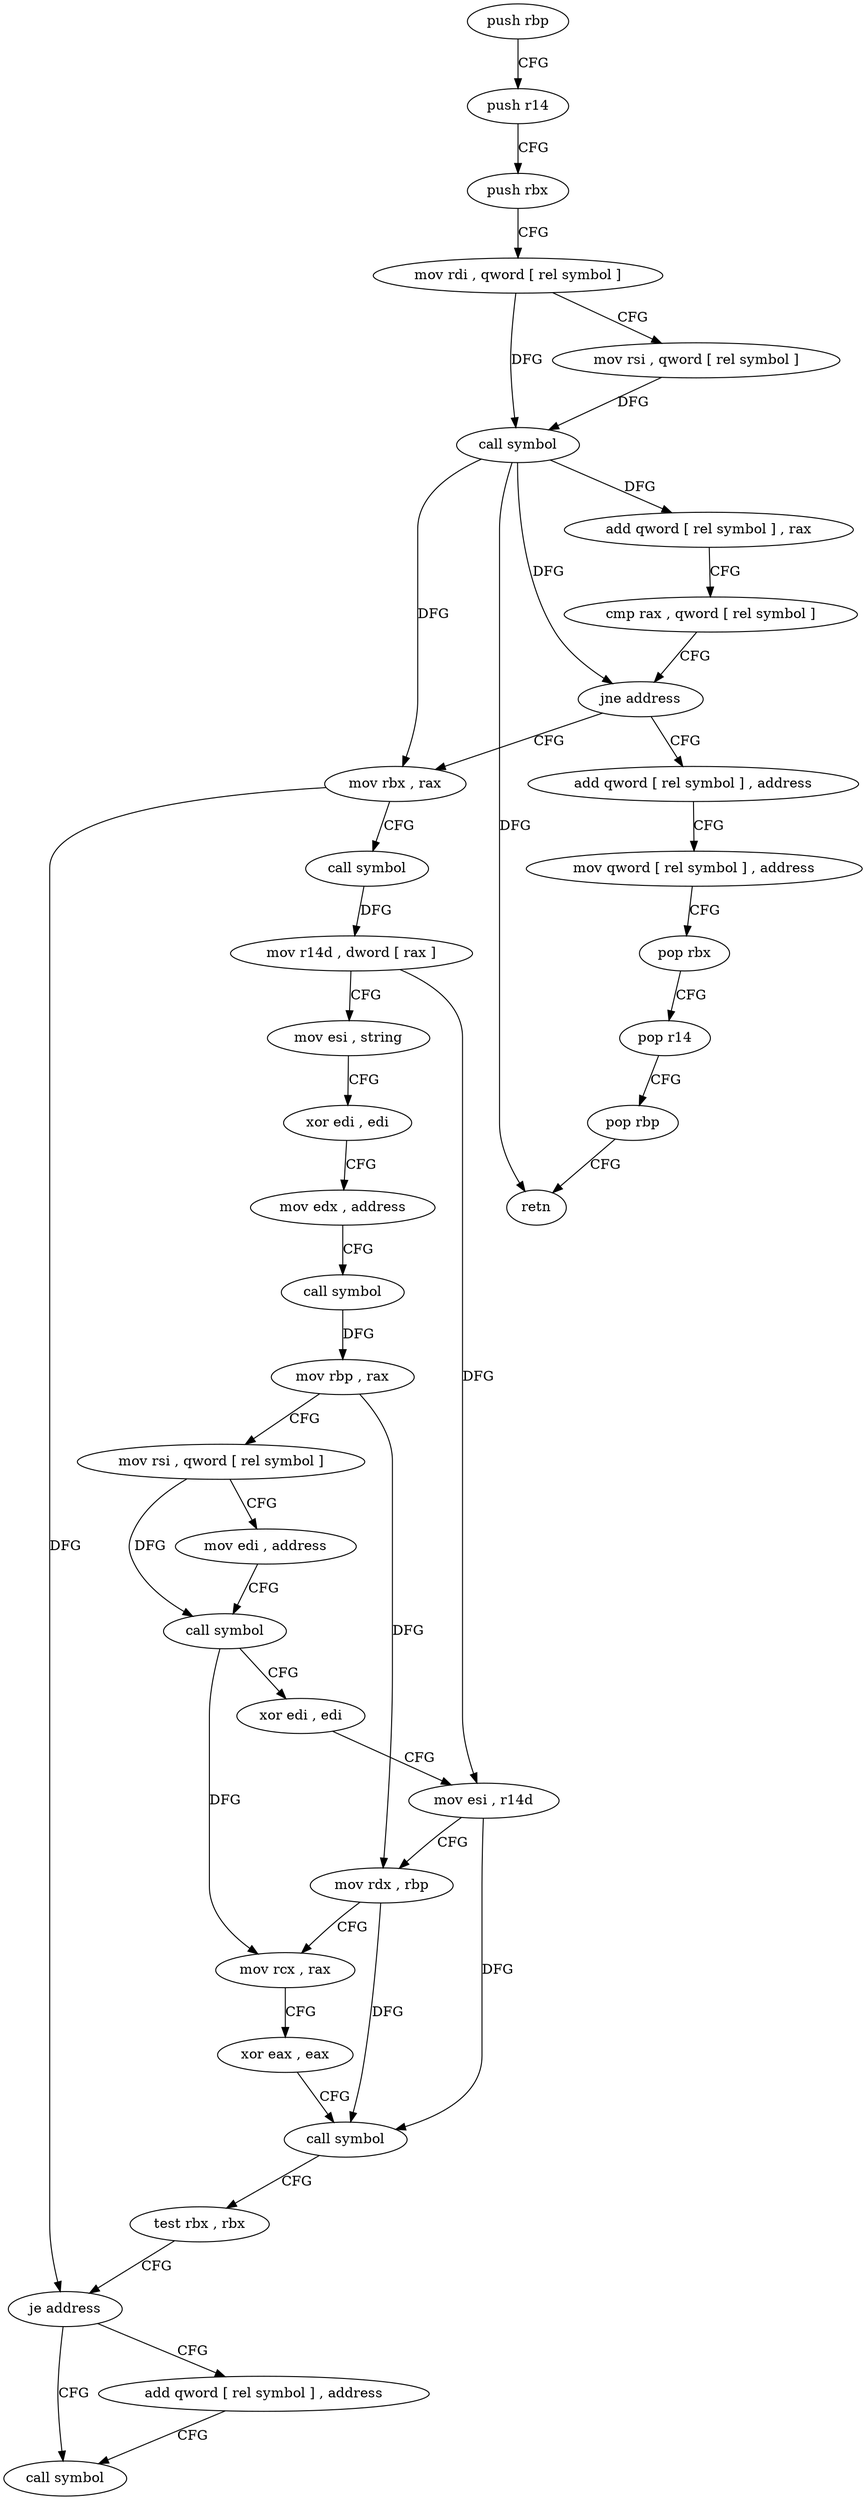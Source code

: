 digraph "func" {
"4215856" [label = "push rbp" ]
"4215857" [label = "push r14" ]
"4215859" [label = "push rbx" ]
"4215860" [label = "mov rdi , qword [ rel symbol ]" ]
"4215867" [label = "mov rsi , qword [ rel symbol ]" ]
"4215874" [label = "call symbol" ]
"4215879" [label = "add qword [ rel symbol ] , rax" ]
"4215886" [label = "cmp rax , qword [ rel symbol ]" ]
"4215893" [label = "jne address" ]
"4215919" [label = "mov rbx , rax" ]
"4215895" [label = "add qword [ rel symbol ] , address" ]
"4215922" [label = "call symbol" ]
"4215927" [label = "mov r14d , dword [ rax ]" ]
"4215930" [label = "mov esi , string" ]
"4215935" [label = "xor edi , edi" ]
"4215937" [label = "mov edx , address" ]
"4215942" [label = "call symbol" ]
"4215947" [label = "mov rbp , rax" ]
"4215950" [label = "mov rsi , qword [ rel symbol ]" ]
"4215957" [label = "mov edi , address" ]
"4215962" [label = "call symbol" ]
"4215967" [label = "xor edi , edi" ]
"4215969" [label = "mov esi , r14d" ]
"4215972" [label = "mov rdx , rbp" ]
"4215975" [label = "mov rcx , rax" ]
"4215978" [label = "xor eax , eax" ]
"4215980" [label = "call symbol" ]
"4215985" [label = "test rbx , rbx" ]
"4215988" [label = "je address" ]
"4215998" [label = "call symbol" ]
"4215990" [label = "add qword [ rel symbol ] , address" ]
"4215903" [label = "mov qword [ rel symbol ] , address" ]
"4215914" [label = "pop rbx" ]
"4215915" [label = "pop r14" ]
"4215917" [label = "pop rbp" ]
"4215918" [label = "retn" ]
"4215856" -> "4215857" [ label = "CFG" ]
"4215857" -> "4215859" [ label = "CFG" ]
"4215859" -> "4215860" [ label = "CFG" ]
"4215860" -> "4215867" [ label = "CFG" ]
"4215860" -> "4215874" [ label = "DFG" ]
"4215867" -> "4215874" [ label = "DFG" ]
"4215874" -> "4215879" [ label = "DFG" ]
"4215874" -> "4215893" [ label = "DFG" ]
"4215874" -> "4215919" [ label = "DFG" ]
"4215874" -> "4215918" [ label = "DFG" ]
"4215879" -> "4215886" [ label = "CFG" ]
"4215886" -> "4215893" [ label = "CFG" ]
"4215893" -> "4215919" [ label = "CFG" ]
"4215893" -> "4215895" [ label = "CFG" ]
"4215919" -> "4215922" [ label = "CFG" ]
"4215919" -> "4215988" [ label = "DFG" ]
"4215895" -> "4215903" [ label = "CFG" ]
"4215922" -> "4215927" [ label = "DFG" ]
"4215927" -> "4215930" [ label = "CFG" ]
"4215927" -> "4215969" [ label = "DFG" ]
"4215930" -> "4215935" [ label = "CFG" ]
"4215935" -> "4215937" [ label = "CFG" ]
"4215937" -> "4215942" [ label = "CFG" ]
"4215942" -> "4215947" [ label = "DFG" ]
"4215947" -> "4215950" [ label = "CFG" ]
"4215947" -> "4215972" [ label = "DFG" ]
"4215950" -> "4215957" [ label = "CFG" ]
"4215950" -> "4215962" [ label = "DFG" ]
"4215957" -> "4215962" [ label = "CFG" ]
"4215962" -> "4215967" [ label = "CFG" ]
"4215962" -> "4215975" [ label = "DFG" ]
"4215967" -> "4215969" [ label = "CFG" ]
"4215969" -> "4215972" [ label = "CFG" ]
"4215969" -> "4215980" [ label = "DFG" ]
"4215972" -> "4215975" [ label = "CFG" ]
"4215972" -> "4215980" [ label = "DFG" ]
"4215975" -> "4215978" [ label = "CFG" ]
"4215978" -> "4215980" [ label = "CFG" ]
"4215980" -> "4215985" [ label = "CFG" ]
"4215985" -> "4215988" [ label = "CFG" ]
"4215988" -> "4215998" [ label = "CFG" ]
"4215988" -> "4215990" [ label = "CFG" ]
"4215990" -> "4215998" [ label = "CFG" ]
"4215903" -> "4215914" [ label = "CFG" ]
"4215914" -> "4215915" [ label = "CFG" ]
"4215915" -> "4215917" [ label = "CFG" ]
"4215917" -> "4215918" [ label = "CFG" ]
}
